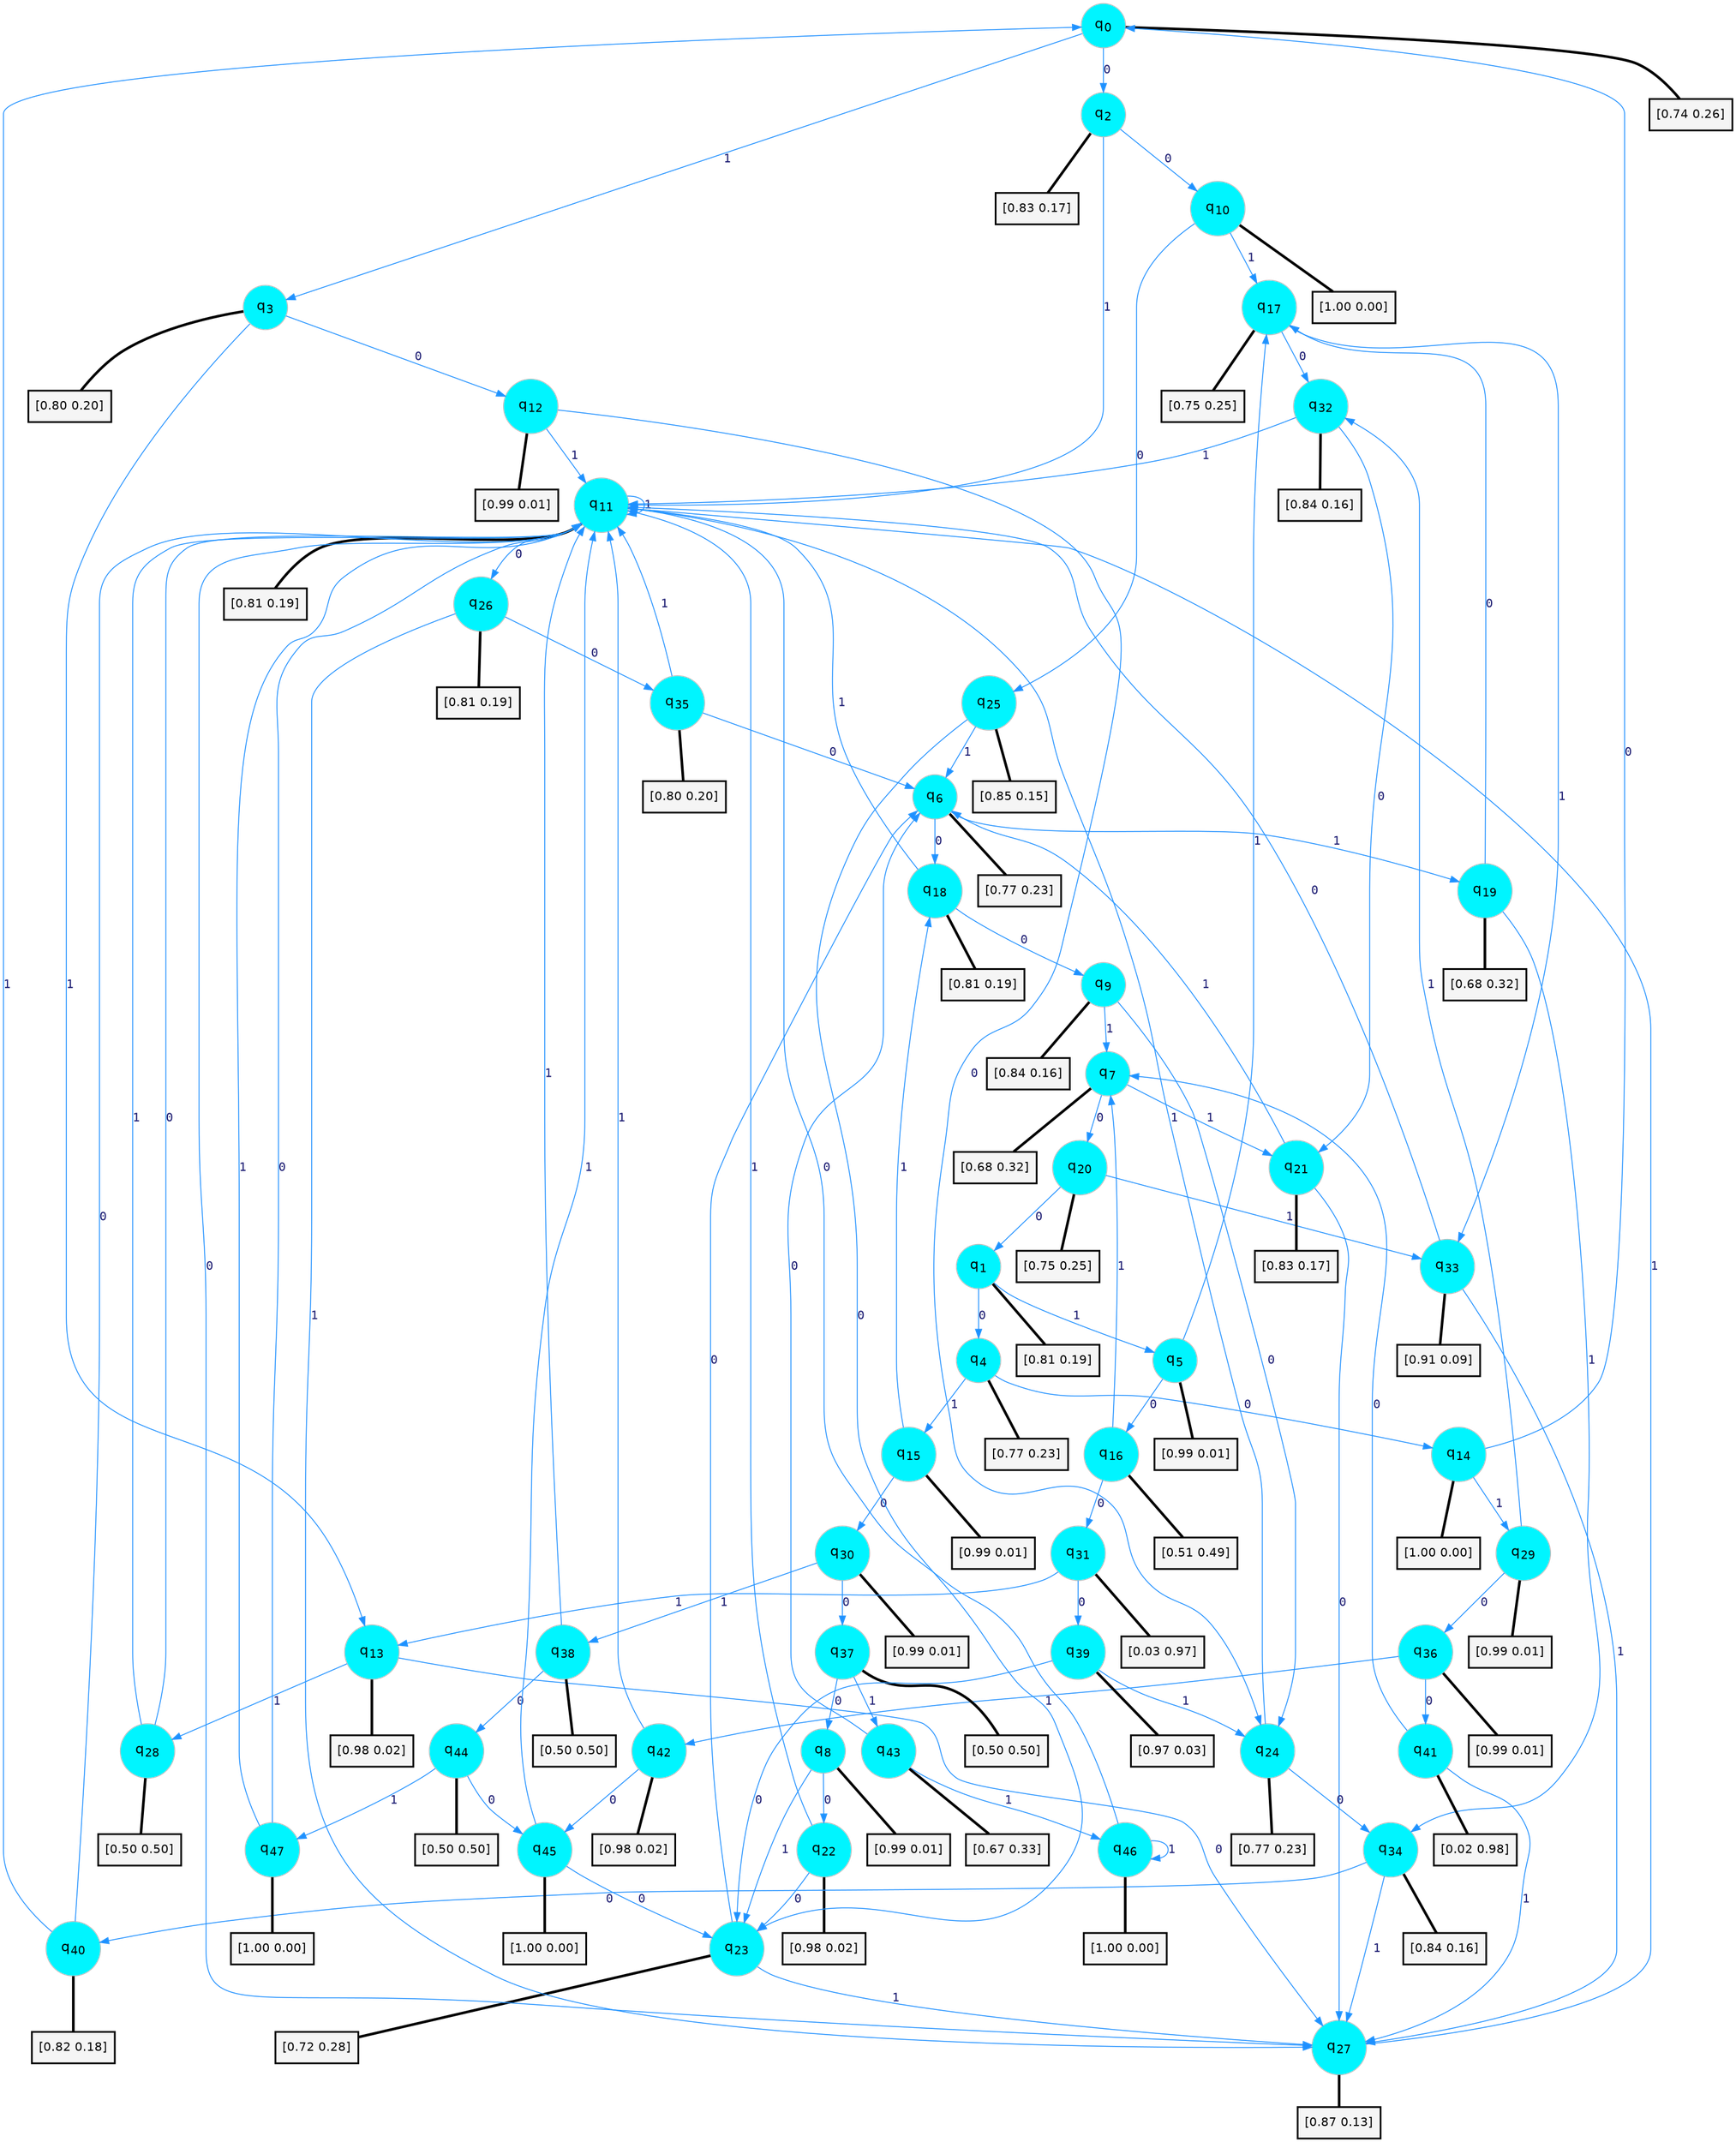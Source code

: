 digraph G {
graph [
bgcolor=transparent, dpi=300, rankdir=TD, size="40,25"];
node [
color=gray, fillcolor=turquoise1, fontcolor=black, fontname=Helvetica, fontsize=16, fontweight=bold, shape=circle, style=filled];
edge [
arrowsize=1, color=dodgerblue1, fontcolor=midnightblue, fontname=courier, fontweight=bold, penwidth=1, style=solid, weight=20];
0[label=<q<SUB>0</SUB>>];
1[label=<q<SUB>1</SUB>>];
2[label=<q<SUB>2</SUB>>];
3[label=<q<SUB>3</SUB>>];
4[label=<q<SUB>4</SUB>>];
5[label=<q<SUB>5</SUB>>];
6[label=<q<SUB>6</SUB>>];
7[label=<q<SUB>7</SUB>>];
8[label=<q<SUB>8</SUB>>];
9[label=<q<SUB>9</SUB>>];
10[label=<q<SUB>10</SUB>>];
11[label=<q<SUB>11</SUB>>];
12[label=<q<SUB>12</SUB>>];
13[label=<q<SUB>13</SUB>>];
14[label=<q<SUB>14</SUB>>];
15[label=<q<SUB>15</SUB>>];
16[label=<q<SUB>16</SUB>>];
17[label=<q<SUB>17</SUB>>];
18[label=<q<SUB>18</SUB>>];
19[label=<q<SUB>19</SUB>>];
20[label=<q<SUB>20</SUB>>];
21[label=<q<SUB>21</SUB>>];
22[label=<q<SUB>22</SUB>>];
23[label=<q<SUB>23</SUB>>];
24[label=<q<SUB>24</SUB>>];
25[label=<q<SUB>25</SUB>>];
26[label=<q<SUB>26</SUB>>];
27[label=<q<SUB>27</SUB>>];
28[label=<q<SUB>28</SUB>>];
29[label=<q<SUB>29</SUB>>];
30[label=<q<SUB>30</SUB>>];
31[label=<q<SUB>31</SUB>>];
32[label=<q<SUB>32</SUB>>];
33[label=<q<SUB>33</SUB>>];
34[label=<q<SUB>34</SUB>>];
35[label=<q<SUB>35</SUB>>];
36[label=<q<SUB>36</SUB>>];
37[label=<q<SUB>37</SUB>>];
38[label=<q<SUB>38</SUB>>];
39[label=<q<SUB>39</SUB>>];
40[label=<q<SUB>40</SUB>>];
41[label=<q<SUB>41</SUB>>];
42[label=<q<SUB>42</SUB>>];
43[label=<q<SUB>43</SUB>>];
44[label=<q<SUB>44</SUB>>];
45[label=<q<SUB>45</SUB>>];
46[label=<q<SUB>46</SUB>>];
47[label=<q<SUB>47</SUB>>];
48[label="[0.74 0.26]", shape=box,fontcolor=black, fontname=Helvetica, fontsize=14, penwidth=2, fillcolor=whitesmoke,color=black];
49[label="[0.81 0.19]", shape=box,fontcolor=black, fontname=Helvetica, fontsize=14, penwidth=2, fillcolor=whitesmoke,color=black];
50[label="[0.83 0.17]", shape=box,fontcolor=black, fontname=Helvetica, fontsize=14, penwidth=2, fillcolor=whitesmoke,color=black];
51[label="[0.80 0.20]", shape=box,fontcolor=black, fontname=Helvetica, fontsize=14, penwidth=2, fillcolor=whitesmoke,color=black];
52[label="[0.77 0.23]", shape=box,fontcolor=black, fontname=Helvetica, fontsize=14, penwidth=2, fillcolor=whitesmoke,color=black];
53[label="[0.99 0.01]", shape=box,fontcolor=black, fontname=Helvetica, fontsize=14, penwidth=2, fillcolor=whitesmoke,color=black];
54[label="[0.77 0.23]", shape=box,fontcolor=black, fontname=Helvetica, fontsize=14, penwidth=2, fillcolor=whitesmoke,color=black];
55[label="[0.68 0.32]", shape=box,fontcolor=black, fontname=Helvetica, fontsize=14, penwidth=2, fillcolor=whitesmoke,color=black];
56[label="[0.99 0.01]", shape=box,fontcolor=black, fontname=Helvetica, fontsize=14, penwidth=2, fillcolor=whitesmoke,color=black];
57[label="[0.84 0.16]", shape=box,fontcolor=black, fontname=Helvetica, fontsize=14, penwidth=2, fillcolor=whitesmoke,color=black];
58[label="[1.00 0.00]", shape=box,fontcolor=black, fontname=Helvetica, fontsize=14, penwidth=2, fillcolor=whitesmoke,color=black];
59[label="[0.81 0.19]", shape=box,fontcolor=black, fontname=Helvetica, fontsize=14, penwidth=2, fillcolor=whitesmoke,color=black];
60[label="[0.99 0.01]", shape=box,fontcolor=black, fontname=Helvetica, fontsize=14, penwidth=2, fillcolor=whitesmoke,color=black];
61[label="[0.98 0.02]", shape=box,fontcolor=black, fontname=Helvetica, fontsize=14, penwidth=2, fillcolor=whitesmoke,color=black];
62[label="[1.00 0.00]", shape=box,fontcolor=black, fontname=Helvetica, fontsize=14, penwidth=2, fillcolor=whitesmoke,color=black];
63[label="[0.99 0.01]", shape=box,fontcolor=black, fontname=Helvetica, fontsize=14, penwidth=2, fillcolor=whitesmoke,color=black];
64[label="[0.51 0.49]", shape=box,fontcolor=black, fontname=Helvetica, fontsize=14, penwidth=2, fillcolor=whitesmoke,color=black];
65[label="[0.75 0.25]", shape=box,fontcolor=black, fontname=Helvetica, fontsize=14, penwidth=2, fillcolor=whitesmoke,color=black];
66[label="[0.81 0.19]", shape=box,fontcolor=black, fontname=Helvetica, fontsize=14, penwidth=2, fillcolor=whitesmoke,color=black];
67[label="[0.68 0.32]", shape=box,fontcolor=black, fontname=Helvetica, fontsize=14, penwidth=2, fillcolor=whitesmoke,color=black];
68[label="[0.75 0.25]", shape=box,fontcolor=black, fontname=Helvetica, fontsize=14, penwidth=2, fillcolor=whitesmoke,color=black];
69[label="[0.83 0.17]", shape=box,fontcolor=black, fontname=Helvetica, fontsize=14, penwidth=2, fillcolor=whitesmoke,color=black];
70[label="[0.98 0.02]", shape=box,fontcolor=black, fontname=Helvetica, fontsize=14, penwidth=2, fillcolor=whitesmoke,color=black];
71[label="[0.72 0.28]", shape=box,fontcolor=black, fontname=Helvetica, fontsize=14, penwidth=2, fillcolor=whitesmoke,color=black];
72[label="[0.77 0.23]", shape=box,fontcolor=black, fontname=Helvetica, fontsize=14, penwidth=2, fillcolor=whitesmoke,color=black];
73[label="[0.85 0.15]", shape=box,fontcolor=black, fontname=Helvetica, fontsize=14, penwidth=2, fillcolor=whitesmoke,color=black];
74[label="[0.81 0.19]", shape=box,fontcolor=black, fontname=Helvetica, fontsize=14, penwidth=2, fillcolor=whitesmoke,color=black];
75[label="[0.87 0.13]", shape=box,fontcolor=black, fontname=Helvetica, fontsize=14, penwidth=2, fillcolor=whitesmoke,color=black];
76[label="[0.50 0.50]", shape=box,fontcolor=black, fontname=Helvetica, fontsize=14, penwidth=2, fillcolor=whitesmoke,color=black];
77[label="[0.99 0.01]", shape=box,fontcolor=black, fontname=Helvetica, fontsize=14, penwidth=2, fillcolor=whitesmoke,color=black];
78[label="[0.99 0.01]", shape=box,fontcolor=black, fontname=Helvetica, fontsize=14, penwidth=2, fillcolor=whitesmoke,color=black];
79[label="[0.03 0.97]", shape=box,fontcolor=black, fontname=Helvetica, fontsize=14, penwidth=2, fillcolor=whitesmoke,color=black];
80[label="[0.84 0.16]", shape=box,fontcolor=black, fontname=Helvetica, fontsize=14, penwidth=2, fillcolor=whitesmoke,color=black];
81[label="[0.91 0.09]", shape=box,fontcolor=black, fontname=Helvetica, fontsize=14, penwidth=2, fillcolor=whitesmoke,color=black];
82[label="[0.84 0.16]", shape=box,fontcolor=black, fontname=Helvetica, fontsize=14, penwidth=2, fillcolor=whitesmoke,color=black];
83[label="[0.80 0.20]", shape=box,fontcolor=black, fontname=Helvetica, fontsize=14, penwidth=2, fillcolor=whitesmoke,color=black];
84[label="[0.99 0.01]", shape=box,fontcolor=black, fontname=Helvetica, fontsize=14, penwidth=2, fillcolor=whitesmoke,color=black];
85[label="[0.50 0.50]", shape=box,fontcolor=black, fontname=Helvetica, fontsize=14, penwidth=2, fillcolor=whitesmoke,color=black];
86[label="[0.50 0.50]", shape=box,fontcolor=black, fontname=Helvetica, fontsize=14, penwidth=2, fillcolor=whitesmoke,color=black];
87[label="[0.97 0.03]", shape=box,fontcolor=black, fontname=Helvetica, fontsize=14, penwidth=2, fillcolor=whitesmoke,color=black];
88[label="[0.82 0.18]", shape=box,fontcolor=black, fontname=Helvetica, fontsize=14, penwidth=2, fillcolor=whitesmoke,color=black];
89[label="[0.02 0.98]", shape=box,fontcolor=black, fontname=Helvetica, fontsize=14, penwidth=2, fillcolor=whitesmoke,color=black];
90[label="[0.98 0.02]", shape=box,fontcolor=black, fontname=Helvetica, fontsize=14, penwidth=2, fillcolor=whitesmoke,color=black];
91[label="[0.67 0.33]", shape=box,fontcolor=black, fontname=Helvetica, fontsize=14, penwidth=2, fillcolor=whitesmoke,color=black];
92[label="[0.50 0.50]", shape=box,fontcolor=black, fontname=Helvetica, fontsize=14, penwidth=2, fillcolor=whitesmoke,color=black];
93[label="[1.00 0.00]", shape=box,fontcolor=black, fontname=Helvetica, fontsize=14, penwidth=2, fillcolor=whitesmoke,color=black];
94[label="[1.00 0.00]", shape=box,fontcolor=black, fontname=Helvetica, fontsize=14, penwidth=2, fillcolor=whitesmoke,color=black];
95[label="[1.00 0.00]", shape=box,fontcolor=black, fontname=Helvetica, fontsize=14, penwidth=2, fillcolor=whitesmoke,color=black];
0->2 [label=0];
0->3 [label=1];
0->48 [arrowhead=none, penwidth=3,color=black];
1->4 [label=0];
1->5 [label=1];
1->49 [arrowhead=none, penwidth=3,color=black];
2->10 [label=0];
2->11 [label=1];
2->50 [arrowhead=none, penwidth=3,color=black];
3->12 [label=0];
3->13 [label=1];
3->51 [arrowhead=none, penwidth=3,color=black];
4->14 [label=0];
4->15 [label=1];
4->52 [arrowhead=none, penwidth=3,color=black];
5->16 [label=0];
5->17 [label=1];
5->53 [arrowhead=none, penwidth=3,color=black];
6->18 [label=0];
6->19 [label=1];
6->54 [arrowhead=none, penwidth=3,color=black];
7->20 [label=0];
7->21 [label=1];
7->55 [arrowhead=none, penwidth=3,color=black];
8->22 [label=0];
8->23 [label=1];
8->56 [arrowhead=none, penwidth=3,color=black];
9->24 [label=0];
9->7 [label=1];
9->57 [arrowhead=none, penwidth=3,color=black];
10->25 [label=0];
10->17 [label=1];
10->58 [arrowhead=none, penwidth=3,color=black];
11->26 [label=0];
11->11 [label=1];
11->59 [arrowhead=none, penwidth=3,color=black];
12->24 [label=0];
12->11 [label=1];
12->60 [arrowhead=none, penwidth=3,color=black];
13->27 [label=0];
13->28 [label=1];
13->61 [arrowhead=none, penwidth=3,color=black];
14->0 [label=0];
14->29 [label=1];
14->62 [arrowhead=none, penwidth=3,color=black];
15->30 [label=0];
15->18 [label=1];
15->63 [arrowhead=none, penwidth=3,color=black];
16->31 [label=0];
16->7 [label=1];
16->64 [arrowhead=none, penwidth=3,color=black];
17->32 [label=0];
17->33 [label=1];
17->65 [arrowhead=none, penwidth=3,color=black];
18->9 [label=0];
18->11 [label=1];
18->66 [arrowhead=none, penwidth=3,color=black];
19->17 [label=0];
19->34 [label=1];
19->67 [arrowhead=none, penwidth=3,color=black];
20->1 [label=0];
20->33 [label=1];
20->68 [arrowhead=none, penwidth=3,color=black];
21->27 [label=0];
21->6 [label=1];
21->69 [arrowhead=none, penwidth=3,color=black];
22->23 [label=0];
22->11 [label=1];
22->70 [arrowhead=none, penwidth=3,color=black];
23->6 [label=0];
23->27 [label=1];
23->71 [arrowhead=none, penwidth=3,color=black];
24->34 [label=0];
24->11 [label=1];
24->72 [arrowhead=none, penwidth=3,color=black];
25->23 [label=0];
25->6 [label=1];
25->73 [arrowhead=none, penwidth=3,color=black];
26->35 [label=0];
26->27 [label=1];
26->74 [arrowhead=none, penwidth=3,color=black];
27->11 [label=0];
27->11 [label=1];
27->75 [arrowhead=none, penwidth=3,color=black];
28->11 [label=0];
28->11 [label=1];
28->76 [arrowhead=none, penwidth=3,color=black];
29->36 [label=0];
29->32 [label=1];
29->77 [arrowhead=none, penwidth=3,color=black];
30->37 [label=0];
30->38 [label=1];
30->78 [arrowhead=none, penwidth=3,color=black];
31->39 [label=0];
31->13 [label=1];
31->79 [arrowhead=none, penwidth=3,color=black];
32->21 [label=0];
32->11 [label=1];
32->80 [arrowhead=none, penwidth=3,color=black];
33->11 [label=0];
33->27 [label=1];
33->81 [arrowhead=none, penwidth=3,color=black];
34->40 [label=0];
34->27 [label=1];
34->82 [arrowhead=none, penwidth=3,color=black];
35->6 [label=0];
35->11 [label=1];
35->83 [arrowhead=none, penwidth=3,color=black];
36->41 [label=0];
36->42 [label=1];
36->84 [arrowhead=none, penwidth=3,color=black];
37->8 [label=0];
37->43 [label=1];
37->85 [arrowhead=none, penwidth=3,color=black];
38->44 [label=0];
38->11 [label=1];
38->86 [arrowhead=none, penwidth=3,color=black];
39->23 [label=0];
39->24 [label=1];
39->87 [arrowhead=none, penwidth=3,color=black];
40->11 [label=0];
40->0 [label=1];
40->88 [arrowhead=none, penwidth=3,color=black];
41->7 [label=0];
41->27 [label=1];
41->89 [arrowhead=none, penwidth=3,color=black];
42->45 [label=0];
42->11 [label=1];
42->90 [arrowhead=none, penwidth=3,color=black];
43->6 [label=0];
43->46 [label=1];
43->91 [arrowhead=none, penwidth=3,color=black];
44->45 [label=0];
44->47 [label=1];
44->92 [arrowhead=none, penwidth=3,color=black];
45->23 [label=0];
45->11 [label=1];
45->93 [arrowhead=none, penwidth=3,color=black];
46->11 [label=0];
46->46 [label=1];
46->94 [arrowhead=none, penwidth=3,color=black];
47->11 [label=0];
47->11 [label=1];
47->95 [arrowhead=none, penwidth=3,color=black];
}
